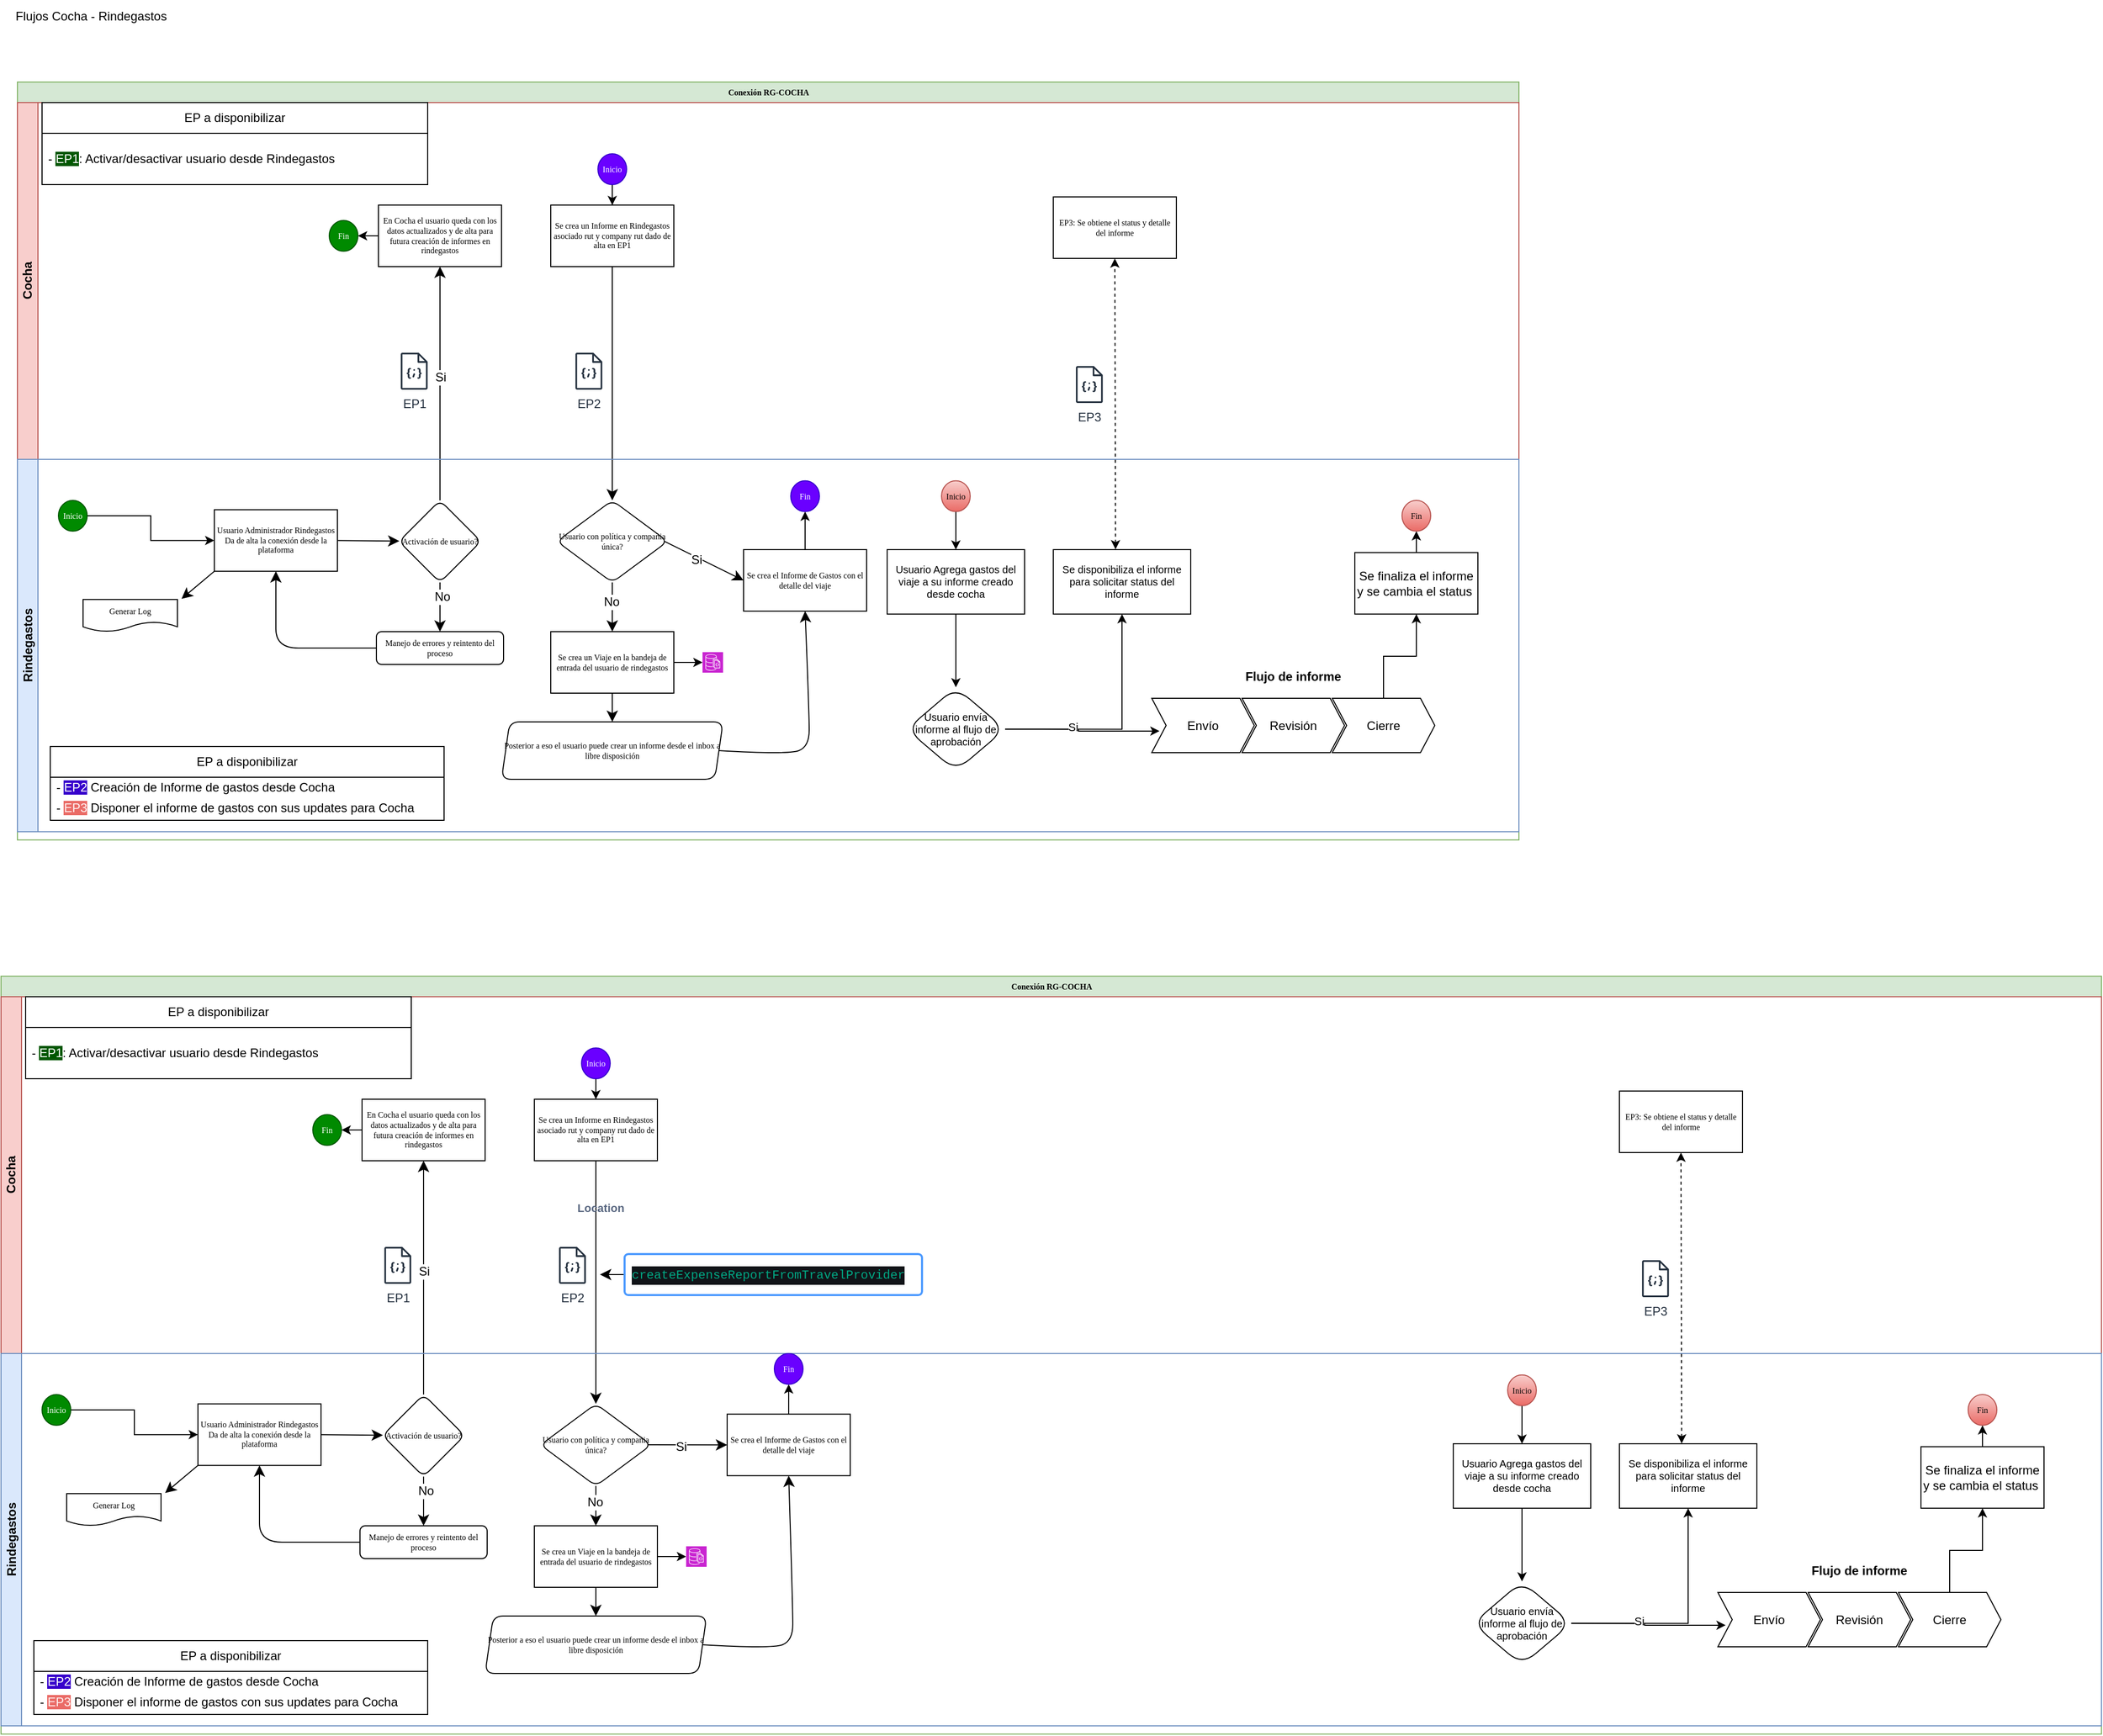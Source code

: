 <mxfile version="24.4.9" type="github">
  <diagram name="Page-1" id="c7488fd3-1785-93aa-aadb-54a6760d102a">
    <mxGraphModel dx="746" dy="462" grid="1" gridSize="8" guides="1" tooltips="1" connect="1" arrows="1" fold="1" page="1" pageScale="1" pageWidth="1100" pageHeight="850" background="none" math="0" shadow="0">
      <root>
        <mxCell id="0" />
        <mxCell id="1" parent="0" />
        <mxCell id="2b4e8129b02d487f-1" value="Conexión RG-COCHA" style="swimlane;html=1;childLayout=stackLayout;horizontal=1;startSize=20;horizontalStack=0;rounded=0;shadow=0;labelBackgroundColor=none;strokeWidth=1;fontFamily=Verdana;fontSize=8;align=center;fillColor=#d5e8d4;strokeColor=#82b366;" parent="1" vertex="1">
          <mxGeometry x="80" y="112" width="1464" height="739.15" as="geometry">
            <mxRectangle x="80" y="112" width="100" height="20" as="alternateBounds" />
          </mxGeometry>
        </mxCell>
        <mxCell id="0bKL7lzvlcCsgMvsiAlR-57" value="" style="edgeStyle=none;curved=1;rounded=0;orthogonalLoop=1;jettySize=auto;html=1;fontSize=12;startSize=8;endSize=8;" parent="2b4e8129b02d487f-1" source="0bKL7lzvlcCsgMvsiAlR-47" target="0bKL7lzvlcCsgMvsiAlR-56" edge="1">
          <mxGeometry relative="1" as="geometry" />
        </mxCell>
        <mxCell id="0bKL7lzvlcCsgMvsiAlR-58" value="Si&amp;nbsp;" style="edgeLabel;html=1;align=center;verticalAlign=middle;resizable=0;points=[];fontSize=12;" parent="0bKL7lzvlcCsgMvsiAlR-57" vertex="1" connectable="0">
          <mxGeometry x="0.052" y="-2" relative="1" as="geometry">
            <mxPoint as="offset" />
          </mxGeometry>
        </mxCell>
        <mxCell id="0bKL7lzvlcCsgMvsiAlR-82" value="" style="edgeStyle=none;curved=1;rounded=0;orthogonalLoop=1;jettySize=auto;html=1;fontSize=12;startSize=8;endSize=8;entryX=0.5;entryY=0;entryDx=0;entryDy=0;" parent="2b4e8129b02d487f-1" source="0bKL7lzvlcCsgMvsiAlR-78" target="0bKL7lzvlcCsgMvsiAlR-83" edge="1">
          <mxGeometry relative="1" as="geometry">
            <mxPoint x="580" y="409.135" as="targetPoint" />
          </mxGeometry>
        </mxCell>
        <mxCell id="2b4e8129b02d487f-3" value="Cocha" style="swimlane;html=1;startSize=20;horizontal=0;fillColor=#f8cecc;strokeColor=#b85450;" parent="2b4e8129b02d487f-1" vertex="1">
          <mxGeometry y="20" width="1464" height="348" as="geometry">
            <mxRectangle y="20" width="1952" height="30" as="alternateBounds" />
          </mxGeometry>
        </mxCell>
        <mxCell id="IoKBdog-YVQ9_CF8IZFE-133" style="edgeStyle=orthogonalEdgeStyle;rounded=0;orthogonalLoop=1;jettySize=auto;html=1;exitX=0;exitY=0.5;exitDx=0;exitDy=0;entryX=1;entryY=0.5;entryDx=0;entryDy=0;" parent="2b4e8129b02d487f-3" source="0bKL7lzvlcCsgMvsiAlR-56" target="IoKBdog-YVQ9_CF8IZFE-132" edge="1">
          <mxGeometry relative="1" as="geometry" />
        </mxCell>
        <mxCell id="0bKL7lzvlcCsgMvsiAlR-56" value="En Cocha el usuario queda con los datos actualizados y de alta para futura creación de informes en rindegastos" style="whiteSpace=wrap;html=1;fontSize=8;fontFamily=Verdana;rounded=1;shadow=0;labelBackgroundColor=none;strokeWidth=1;arcSize=0;" parent="2b4e8129b02d487f-3" vertex="1">
          <mxGeometry x="352" y="100.005" width="120" height="60" as="geometry" />
        </mxCell>
        <mxCell id="0bKL7lzvlcCsgMvsiAlR-66" value="EP a disponibilizar" style="swimlane;fontStyle=0;childLayout=stackLayout;horizontal=1;startSize=30;horizontalStack=0;resizeParent=1;resizeParentMax=0;resizeLast=0;collapsible=1;marginBottom=0;whiteSpace=wrap;html=1;" parent="2b4e8129b02d487f-3" vertex="1">
          <mxGeometry x="24" width="376" height="80" as="geometry">
            <mxRectangle x="24" width="136" height="32" as="alternateBounds" />
          </mxGeometry>
        </mxCell>
        <mxCell id="0bKL7lzvlcCsgMvsiAlR-67" value="- &lt;span style=&quot;background-color: rgb(0, 87, 0);&quot;&gt;&lt;font color=&quot;#ffffff&quot;&gt;EP1&lt;/font&gt;&lt;/span&gt;: Activar/desactivar usuario desde Rindegastos" style="text;strokeColor=none;fillColor=none;align=left;verticalAlign=middle;spacingLeft=4;spacingRight=4;overflow=hidden;points=[[0,0.5],[1,0.5]];portConstraint=eastwest;rotatable=0;whiteSpace=wrap;html=1;" parent="0bKL7lzvlcCsgMvsiAlR-66" vertex="1">
          <mxGeometry y="30" width="376" height="50" as="geometry" />
        </mxCell>
        <mxCell id="0bKL7lzvlcCsgMvsiAlR-78" value="Se crea un Informe en Rindegastos asociado rut y company rut dado de alta en EP1" style="whiteSpace=wrap;html=1;fontSize=8;fontFamily=Verdana;rounded=1;shadow=0;labelBackgroundColor=none;strokeWidth=1;arcSize=0;" parent="2b4e8129b02d487f-3" vertex="1">
          <mxGeometry x="520" y="100.005" width="120" height="60" as="geometry" />
        </mxCell>
        <mxCell id="0bKL7lzvlcCsgMvsiAlR-151" value="EP3: Se obtiene el status y detalle del informe" style="whiteSpace=wrap;html=1;fontSize=8;fontFamily=Verdana;rounded=1;shadow=0;labelBackgroundColor=none;strokeWidth=1;arcSize=0;" parent="2b4e8129b02d487f-3" vertex="1">
          <mxGeometry x="1010" y="92.0" width="120" height="60" as="geometry" />
        </mxCell>
        <mxCell id="IoKBdog-YVQ9_CF8IZFE-110" style="edgeStyle=orthogonalEdgeStyle;rounded=0;orthogonalLoop=1;jettySize=auto;html=1;entryX=0.5;entryY=0;entryDx=0;entryDy=0;" parent="2b4e8129b02d487f-3" source="IoKBdog-YVQ9_CF8IZFE-109" target="0bKL7lzvlcCsgMvsiAlR-78" edge="1">
          <mxGeometry relative="1" as="geometry" />
        </mxCell>
        <mxCell id="IoKBdog-YVQ9_CF8IZFE-109" value="Inicio" style="ellipse;whiteSpace=wrap;html=1;rounded=0;shadow=0;labelBackgroundColor=none;strokeWidth=1;fontFamily=Verdana;fontSize=8;align=center;fillColor=#6a00ff;fontColor=#ffffff;strokeColor=#3700CC;" parent="2b4e8129b02d487f-3" vertex="1">
          <mxGeometry x="566" y="50" width="28" height="30" as="geometry" />
        </mxCell>
        <mxCell id="IoKBdog-YVQ9_CF8IZFE-114" value="EP1" style="sketch=0;outlineConnect=0;fontColor=#232F3E;gradientColor=none;fillColor=#232F3D;strokeColor=none;dashed=0;verticalLabelPosition=bottom;verticalAlign=top;align=center;html=1;fontSize=12;fontStyle=0;aspect=fixed;pointerEvents=1;shape=mxgraph.aws4.json_script;" parent="2b4e8129b02d487f-3" vertex="1">
          <mxGeometry x="373.69" y="244" width="26.31" height="36" as="geometry" />
        </mxCell>
        <mxCell id="IoKBdog-YVQ9_CF8IZFE-129" value="EP2" style="sketch=0;outlineConnect=0;fontColor=#232F3E;gradientColor=none;fillColor=#232F3D;strokeColor=none;dashed=0;verticalLabelPosition=bottom;verticalAlign=top;align=center;html=1;fontSize=12;fontStyle=0;aspect=fixed;pointerEvents=1;shape=mxgraph.aws4.json_script;" parent="2b4e8129b02d487f-3" vertex="1">
          <mxGeometry x="544" y="244" width="26.31" height="36" as="geometry" />
        </mxCell>
        <mxCell id="IoKBdog-YVQ9_CF8IZFE-132" value="Fin" style="ellipse;whiteSpace=wrap;html=1;rounded=0;shadow=0;labelBackgroundColor=none;strokeWidth=1;fontFamily=Verdana;fontSize=8;align=center;fillColor=#008a00;fontColor=#ffffff;strokeColor=#005700;" parent="2b4e8129b02d487f-3" vertex="1">
          <mxGeometry x="304" y="115" width="28" height="30" as="geometry" />
        </mxCell>
        <mxCell id="IoKBdog-YVQ9_CF8IZFE-150" value="EP3" style="sketch=0;outlineConnect=0;fontColor=#232F3E;gradientColor=none;fillColor=#232F3D;strokeColor=none;dashed=0;verticalLabelPosition=bottom;verticalAlign=top;align=center;html=1;fontSize=12;fontStyle=0;aspect=fixed;pointerEvents=1;shape=mxgraph.aws4.json_script;" parent="2b4e8129b02d487f-3" vertex="1">
          <mxGeometry x="1032" y="257" width="26.31" height="36" as="geometry" />
        </mxCell>
        <mxCell id="IoKBdog-YVQ9_CF8IZFE-154" value="" style="html=1;labelBackgroundColor=#ffffff;startArrow=classic;startFill=1;startSize=6;endArrow=classic;endFill=1;endSize=6;jettySize=auto;orthogonalLoop=1;strokeWidth=1;dashed=1;fontSize=14;rounded=0;entryX=0.5;entryY=1;entryDx=0;entryDy=0;exitX=0.453;exitY=-0.004;exitDx=0;exitDy=0;exitPerimeter=0;" parent="2b4e8129b02d487f-1" source="IoKBdog-YVQ9_CF8IZFE-147" target="0bKL7lzvlcCsgMvsiAlR-151" edge="1">
          <mxGeometry width="60" height="60" relative="1" as="geometry">
            <mxPoint x="928" y="276" as="sourcePoint" />
            <mxPoint x="988" y="216" as="targetPoint" />
          </mxGeometry>
        </mxCell>
        <mxCell id="2b4e8129b02d487f-2" value="Rindegastos" style="swimlane;html=1;startSize=20;horizontal=0;fillColor=#dae8fc;strokeColor=#6c8ebf;" parent="2b4e8129b02d487f-1" vertex="1">
          <mxGeometry y="368" width="1464" height="363.16" as="geometry">
            <mxRectangle y="288" width="816" height="30" as="alternateBounds" />
          </mxGeometry>
        </mxCell>
        <mxCell id="0bKL7lzvlcCsgMvsiAlR-36" value="" style="edgeStyle=none;curved=1;rounded=0;orthogonalLoop=1;jettySize=auto;html=1;fontSize=12;startSize=8;endSize=8;exitX=0;exitY=1;exitDx=0;exitDy=0;" parent="2b4e8129b02d487f-2" source="IoKBdog-YVQ9_CF8IZFE-99" edge="1">
          <mxGeometry relative="1" as="geometry">
            <mxPoint x="160" y="135.99" as="targetPoint" />
          </mxGeometry>
        </mxCell>
        <mxCell id="0bKL7lzvlcCsgMvsiAlR-48" value="" style="edgeStyle=none;curved=1;rounded=0;orthogonalLoop=1;jettySize=auto;html=1;fontSize=12;startSize=8;endSize=8;exitX=1;exitY=0.5;exitDx=0;exitDy=0;" parent="2b4e8129b02d487f-2" source="IoKBdog-YVQ9_CF8IZFE-99" target="0bKL7lzvlcCsgMvsiAlR-47" edge="1">
          <mxGeometry relative="1" as="geometry">
            <mxPoint x="320" y="78.785" as="sourcePoint" />
          </mxGeometry>
        </mxCell>
        <mxCell id="0bKL7lzvlcCsgMvsiAlR-35" value="Generar Log" style="shape=document;whiteSpace=wrap;html=1;boundedLbl=1;fontSize=8;fontFamily=Verdana;rounded=1;shadow=0;labelBackgroundColor=none;strokeWidth=1;" parent="2b4e8129b02d487f-2" vertex="1">
          <mxGeometry x="64" y="136.62" width="92" height="31.38" as="geometry" />
        </mxCell>
        <mxCell id="0bKL7lzvlcCsgMvsiAlR-50" value="" style="edgeStyle=none;curved=1;rounded=0;orthogonalLoop=1;jettySize=auto;html=1;fontSize=12;startSize=8;endSize=8;entryX=0.5;entryY=0;entryDx=0;entryDy=0;" parent="2b4e8129b02d487f-2" source="0bKL7lzvlcCsgMvsiAlR-47" target="0bKL7lzvlcCsgMvsiAlR-49" edge="1">
          <mxGeometry relative="1" as="geometry">
            <mxPoint x="412" y="162.88" as="targetPoint" />
          </mxGeometry>
        </mxCell>
        <mxCell id="0bKL7lzvlcCsgMvsiAlR-55" value="No" style="edgeLabel;html=1;align=center;verticalAlign=middle;resizable=0;points=[];fontSize=12;" parent="0bKL7lzvlcCsgMvsiAlR-50" vertex="1" connectable="0">
          <mxGeometry x="-0.444" y="2" relative="1" as="geometry">
            <mxPoint as="offset" />
          </mxGeometry>
        </mxCell>
        <mxCell id="0bKL7lzvlcCsgMvsiAlR-47" value="Activación de usuario?" style="rhombus;whiteSpace=wrap;html=1;fontSize=8;fontFamily=Verdana;rounded=1;shadow=0;labelBackgroundColor=none;strokeWidth=1;arcSize=16;" parent="2b4e8129b02d487f-2" vertex="1">
          <mxGeometry x="372" y="40.005" width="80" height="80" as="geometry" />
        </mxCell>
        <mxCell id="0bKL7lzvlcCsgMvsiAlR-53" style="edgeStyle=none;curved=1;rounded=0;orthogonalLoop=1;jettySize=auto;html=1;exitX=0;exitY=0.5;exitDx=0;exitDy=0;entryX=0.5;entryY=1;entryDx=0;entryDy=0;fontSize=12;startSize=8;endSize=8;" parent="2b4e8129b02d487f-2" source="0bKL7lzvlcCsgMvsiAlR-49" target="IoKBdog-YVQ9_CF8IZFE-99" edge="1">
          <mxGeometry relative="1" as="geometry">
            <mxPoint x="350" y="178.88" as="sourcePoint" />
            <Array as="points">
              <mxPoint x="296" y="184" />
              <mxPoint x="252" y="184" />
              <mxPoint x="252" y="146.88" />
              <mxPoint x="252" y="114.88" />
            </Array>
            <mxPoint x="320" y="107.38" as="targetPoint" />
          </mxGeometry>
        </mxCell>
        <mxCell id="0bKL7lzvlcCsgMvsiAlR-49" value="Manejo de errores y reintento del proceso" style="whiteSpace=wrap;html=1;fontSize=8;fontFamily=Verdana;rounded=1;shadow=0;labelBackgroundColor=none;strokeWidth=1;arcSize=16;" parent="2b4e8129b02d487f-2" vertex="1">
          <mxGeometry x="350" y="168" width="124" height="32" as="geometry" />
        </mxCell>
        <mxCell id="0bKL7lzvlcCsgMvsiAlR-52" style="edgeStyle=none;curved=1;rounded=0;orthogonalLoop=1;jettySize=auto;html=1;exitX=0;exitY=1;exitDx=0;exitDy=0;fontSize=12;startSize=8;endSize=8;" parent="2b4e8129b02d487f-2" source="0bKL7lzvlcCsgMvsiAlR-49" target="0bKL7lzvlcCsgMvsiAlR-49" edge="1">
          <mxGeometry relative="1" as="geometry" />
        </mxCell>
        <mxCell id="0bKL7lzvlcCsgMvsiAlR-70" value="EP a disponibilizar" style="swimlane;fontStyle=0;childLayout=stackLayout;horizontal=1;startSize=30;horizontalStack=0;resizeParent=1;resizeParentMax=0;resizeLast=0;collapsible=1;marginBottom=0;whiteSpace=wrap;html=1;" parent="2b4e8129b02d487f-2" vertex="1">
          <mxGeometry x="32" y="280" width="384" height="72" as="geometry">
            <mxRectangle x="32" y="280" width="136" height="32" as="alternateBounds" />
          </mxGeometry>
        </mxCell>
        <mxCell id="0bKL7lzvlcCsgMvsiAlR-71" value="- &lt;span style=&quot;background-color: rgb(55, 0, 204);&quot;&gt;&lt;font color=&quot;#fcfffa&quot;&gt;EP2&lt;/font&gt;&lt;/span&gt; Creación de Informe de gastos desde Cocha" style="text;strokeColor=none;fillColor=none;align=left;verticalAlign=middle;spacingLeft=4;spacingRight=4;overflow=hidden;points=[[0,0.5],[1,0.5]];portConstraint=eastwest;rotatable=0;whiteSpace=wrap;html=1;" parent="0bKL7lzvlcCsgMvsiAlR-70" vertex="1">
          <mxGeometry y="30" width="384" height="18" as="geometry" />
        </mxCell>
        <mxCell id="0bKL7lzvlcCsgMvsiAlR-72" value="- &lt;span style=&quot;background-color: rgb(234, 107, 102);&quot;&gt;&lt;font color=&quot;#fff0f0&quot;&gt;EP3&lt;/font&gt;&lt;/span&gt; Disponer el informe de gastos con sus updates para Cocha" style="text;strokeColor=none;fillColor=none;align=left;verticalAlign=middle;spacingLeft=4;spacingRight=4;overflow=hidden;points=[[0,0.5],[1,0.5]];portConstraint=eastwest;rotatable=0;whiteSpace=wrap;html=1;" parent="0bKL7lzvlcCsgMvsiAlR-70" vertex="1">
          <mxGeometry y="48" width="384" height="24" as="geometry" />
        </mxCell>
        <mxCell id="IoKBdog-YVQ9_CF8IZFE-100" value="" style="edgeStyle=orthogonalEdgeStyle;rounded=0;orthogonalLoop=1;jettySize=auto;html=1;" parent="2b4e8129b02d487f-2" source="2b4e8129b02d487f-5" target="IoKBdog-YVQ9_CF8IZFE-99" edge="1">
          <mxGeometry relative="1" as="geometry" />
        </mxCell>
        <mxCell id="2b4e8129b02d487f-5" value="Inicio" style="ellipse;whiteSpace=wrap;html=1;rounded=0;shadow=0;labelBackgroundColor=none;strokeWidth=1;fontFamily=Verdana;fontSize=8;align=center;fillColor=#008a00;fontColor=#ffffff;strokeColor=#005700;" parent="2b4e8129b02d487f-2" vertex="1">
          <mxGeometry x="40" y="40.0" width="28" height="30" as="geometry" />
        </mxCell>
        <mxCell id="0bKL7lzvlcCsgMvsiAlR-85" value="" style="edgeStyle=none;curved=1;rounded=0;orthogonalLoop=1;jettySize=auto;html=1;fontSize=12;startSize=8;endSize=8;exitX=0.971;exitY=0.499;exitDx=0;exitDy=0;entryX=0;entryY=0.5;entryDx=0;entryDy=0;exitPerimeter=0;" parent="2b4e8129b02d487f-2" source="0bKL7lzvlcCsgMvsiAlR-83" target="0bKL7lzvlcCsgMvsiAlR-84" edge="1">
          <mxGeometry relative="1" as="geometry">
            <Array as="points" />
          </mxGeometry>
        </mxCell>
        <mxCell id="0bKL7lzvlcCsgMvsiAlR-153" value="Si" style="edgeLabel;html=1;align=center;verticalAlign=middle;resizable=0;points=[];fontSize=12;" parent="0bKL7lzvlcCsgMvsiAlR-85" vertex="1" connectable="0">
          <mxGeometry x="-0.177" y="-2" relative="1" as="geometry">
            <mxPoint as="offset" />
          </mxGeometry>
        </mxCell>
        <mxCell id="0bKL7lzvlcCsgMvsiAlR-87" value="" style="edgeStyle=none;curved=1;rounded=0;orthogonalLoop=1;jettySize=auto;html=1;fontSize=12;startSize=8;endSize=8;" parent="2b4e8129b02d487f-2" source="0bKL7lzvlcCsgMvsiAlR-83" target="0bKL7lzvlcCsgMvsiAlR-86" edge="1">
          <mxGeometry relative="1" as="geometry" />
        </mxCell>
        <mxCell id="0bKL7lzvlcCsgMvsiAlR-88" value="No" style="edgeLabel;html=1;align=center;verticalAlign=middle;resizable=0;points=[];fontSize=12;" parent="0bKL7lzvlcCsgMvsiAlR-87" vertex="1" connectable="0">
          <mxGeometry x="-0.202" y="-1" relative="1" as="geometry">
            <mxPoint as="offset" />
          </mxGeometry>
        </mxCell>
        <mxCell id="0bKL7lzvlcCsgMvsiAlR-83" value="Usuario con política y compañia única?" style="rhombus;whiteSpace=wrap;html=1;fontSize=8;fontFamily=Verdana;rounded=1;shadow=0;labelBackgroundColor=none;strokeWidth=1;arcSize=16;" parent="2b4e8129b02d487f-2" vertex="1">
          <mxGeometry x="526" y="40" width="108" height="80" as="geometry" />
        </mxCell>
        <mxCell id="IoKBdog-YVQ9_CF8IZFE-139" style="edgeStyle=orthogonalEdgeStyle;rounded=0;orthogonalLoop=1;jettySize=auto;html=1;entryX=0.5;entryY=1;entryDx=0;entryDy=0;" parent="2b4e8129b02d487f-2" source="0bKL7lzvlcCsgMvsiAlR-84" target="IoKBdog-YVQ9_CF8IZFE-138" edge="1">
          <mxGeometry relative="1" as="geometry" />
        </mxCell>
        <mxCell id="0bKL7lzvlcCsgMvsiAlR-84" value="Se crea el Informe de Gastos con el detalle del viaje" style="whiteSpace=wrap;html=1;fontSize=8;fontFamily=Verdana;rounded=1;shadow=0;labelBackgroundColor=none;strokeWidth=1;arcSize=0;" parent="2b4e8129b02d487f-2" vertex="1">
          <mxGeometry x="708" y="88" width="120" height="60" as="geometry" />
        </mxCell>
        <mxCell id="0bKL7lzvlcCsgMvsiAlR-92" value="" style="edgeStyle=none;curved=1;rounded=0;orthogonalLoop=1;jettySize=auto;html=1;fontSize=12;startSize=8;endSize=8;" parent="2b4e8129b02d487f-2" source="0bKL7lzvlcCsgMvsiAlR-86" target="0bKL7lzvlcCsgMvsiAlR-91" edge="1">
          <mxGeometry relative="1" as="geometry" />
        </mxCell>
        <mxCell id="0bKL7lzvlcCsgMvsiAlR-86" value="Se crea un Viaje en la bandeja de entrada del usuario de rindegastos" style="whiteSpace=wrap;html=1;fontSize=8;fontFamily=Verdana;rounded=1;shadow=0;labelBackgroundColor=none;strokeWidth=1;arcSize=0;" parent="2b4e8129b02d487f-2" vertex="1">
          <mxGeometry x="520" y="168" width="120" height="60" as="geometry" />
        </mxCell>
        <mxCell id="0bKL7lzvlcCsgMvsiAlR-93" style="edgeStyle=none;curved=1;rounded=0;orthogonalLoop=1;jettySize=auto;html=1;exitX=1;exitY=0.5;exitDx=0;exitDy=0;entryX=0.5;entryY=1;entryDx=0;entryDy=0;fontSize=12;startSize=8;endSize=8;" parent="2b4e8129b02d487f-2" source="0bKL7lzvlcCsgMvsiAlR-91" target="0bKL7lzvlcCsgMvsiAlR-84" edge="1">
          <mxGeometry relative="1" as="geometry">
            <Array as="points">
              <mxPoint x="752" y="288" />
              <mxPoint x="772" y="279.99" />
              <mxPoint x="772" y="247.99" />
            </Array>
          </mxGeometry>
        </mxCell>
        <mxCell id="0bKL7lzvlcCsgMvsiAlR-91" value="&lt;div&gt;Posterior a eso el usuario puede crear un informe desde el inbox a libre disposición&lt;/div&gt;" style="shape=parallelogram;perimeter=parallelogramPerimeter;whiteSpace=wrap;html=1;fixedSize=1;fontSize=8;fontFamily=Verdana;rounded=1;shadow=0;labelBackgroundColor=none;strokeWidth=1;arcSize=19;size=8;" parent="2b4e8129b02d487f-2" vertex="1">
          <mxGeometry x="472" y="255.99" width="216" height="56.01" as="geometry" />
        </mxCell>
        <mxCell id="IoKBdog-YVQ9_CF8IZFE-166" value="" style="edgeStyle=orthogonalEdgeStyle;rounded=0;orthogonalLoop=1;jettySize=auto;html=1;" parent="2b4e8129b02d487f-2" source="0bKL7lzvlcCsgMvsiAlR-108" target="IoKBdog-YVQ9_CF8IZFE-165" edge="1">
          <mxGeometry relative="1" as="geometry">
            <mxPoint x="1384" y="256" as="sourcePoint" />
          </mxGeometry>
        </mxCell>
        <mxCell id="0bKL7lzvlcCsgMvsiAlR-105" value="Flujo de informe" style="swimlane;childLayout=stackLayout;horizontal=1;fillColor=none;horizontalStack=1;resizeParent=1;resizeParentMax=0;resizeLast=0;collapsible=0;strokeColor=none;stackBorder=10;stackSpacing=-12;resizable=1;align=center;points=[];whiteSpace=wrap;html=1;" parent="2b4e8129b02d487f-2" vertex="1">
          <mxGeometry x="1096" y="200" width="296" height="96.01" as="geometry" />
        </mxCell>
        <mxCell id="0bKL7lzvlcCsgMvsiAlR-106" value="Envío" style="shape=step;perimeter=stepPerimeter;fixedSize=1;points=[];whiteSpace=wrap;html=1;size=14;" parent="0bKL7lzvlcCsgMvsiAlR-105" vertex="1">
          <mxGeometry x="10" y="33" width="100" height="53.01" as="geometry" />
        </mxCell>
        <mxCell id="0bKL7lzvlcCsgMvsiAlR-107" value="Revisión" style="shape=step;perimeter=stepPerimeter;fixedSize=1;points=[];whiteSpace=wrap;html=1;size=14;" parent="0bKL7lzvlcCsgMvsiAlR-105" vertex="1">
          <mxGeometry x="98" y="33" width="100" height="53.01" as="geometry" />
        </mxCell>
        <mxCell id="0bKL7lzvlcCsgMvsiAlR-108" value="Cierre" style="shape=step;perimeter=stepPerimeter;fixedSize=1;points=[];whiteSpace=wrap;html=1;size=14;" parent="0bKL7lzvlcCsgMvsiAlR-105" vertex="1">
          <mxGeometry x="186" y="33" width="100" height="53.01" as="geometry" />
        </mxCell>
        <mxCell id="0bKL7lzvlcCsgMvsiAlR-115" value="Usuario Agrega gastos del viaje a su informe creado desde cocha" style="whiteSpace=wrap;html=1;rounded=1;arcSize=0;fontSize=10;" parent="2b4e8129b02d487f-2" vertex="1">
          <mxGeometry x="848" y="88" width="134" height="62.87" as="geometry" />
        </mxCell>
        <mxCell id="IoKBdog-YVQ9_CF8IZFE-99" value="Usuario Administrador Rindegastos Da de alta la conexión desde la plataforma" style="whiteSpace=wrap;html=1;fontSize=8;fontFamily=Verdana;rounded=0;shadow=0;labelBackgroundColor=none;strokeWidth=1;" parent="2b4e8129b02d487f-2" vertex="1">
          <mxGeometry x="192" y="49.13" width="120" height="60" as="geometry" />
        </mxCell>
        <mxCell id="IoKBdog-YVQ9_CF8IZFE-134" value="" style="sketch=0;points=[[0,0,0],[0.25,0,0],[0.5,0,0],[0.75,0,0],[1,0,0],[0,1,0],[0.25,1,0],[0.5,1,0],[0.75,1,0],[1,1,0],[0,0.25,0],[0,0.5,0],[0,0.75,0],[1,0.25,0],[1,0.5,0],[1,0.75,0]];outlineConnect=0;fontColor=#232F3E;fillColor=#C925D1;strokeColor=#ffffff;dashed=0;verticalLabelPosition=bottom;verticalAlign=top;align=center;html=1;fontSize=12;fontStyle=0;aspect=fixed;shape=mxgraph.aws4.resourceIcon;resIcon=mxgraph.aws4.documentdb_with_mongodb_compatibility;" parent="2b4e8129b02d487f-2" vertex="1">
          <mxGeometry x="668" y="188" width="20" height="20" as="geometry" />
        </mxCell>
        <mxCell id="IoKBdog-YVQ9_CF8IZFE-135" style="edgeStyle=orthogonalEdgeStyle;rounded=0;orthogonalLoop=1;jettySize=auto;html=1;exitX=1;exitY=0.5;exitDx=0;exitDy=0;entryX=0;entryY=0.5;entryDx=0;entryDy=0;entryPerimeter=0;" parent="2b4e8129b02d487f-2" source="0bKL7lzvlcCsgMvsiAlR-86" target="IoKBdog-YVQ9_CF8IZFE-134" edge="1">
          <mxGeometry relative="1" as="geometry" />
        </mxCell>
        <mxCell id="IoKBdog-YVQ9_CF8IZFE-138" value="Fin" style="ellipse;whiteSpace=wrap;html=1;rounded=0;shadow=0;labelBackgroundColor=none;strokeWidth=1;fontFamily=Verdana;fontSize=8;align=center;fillColor=#6a00ff;fontColor=#ffffff;strokeColor=#3700CC;" parent="2b4e8129b02d487f-2" vertex="1">
          <mxGeometry x="754" y="20.88" width="28" height="30" as="geometry" />
        </mxCell>
        <mxCell id="IoKBdog-YVQ9_CF8IZFE-141" style="edgeStyle=orthogonalEdgeStyle;rounded=0;orthogonalLoop=1;jettySize=auto;html=1;exitX=0.5;exitY=1;exitDx=0;exitDy=0;entryX=0.5;entryY=0;entryDx=0;entryDy=0;" parent="2b4e8129b02d487f-2" source="IoKBdog-YVQ9_CF8IZFE-140" target="0bKL7lzvlcCsgMvsiAlR-115" edge="1">
          <mxGeometry relative="1" as="geometry" />
        </mxCell>
        <mxCell id="IoKBdog-YVQ9_CF8IZFE-140" value="Inicio" style="ellipse;whiteSpace=wrap;html=1;rounded=0;shadow=0;labelBackgroundColor=none;strokeWidth=1;fontFamily=Verdana;fontSize=8;align=center;fillColor=#f8cecc;strokeColor=#b85450;gradientColor=#ea6b66;" parent="2b4e8129b02d487f-2" vertex="1">
          <mxGeometry x="901" y="20.88" width="28" height="30" as="geometry" />
        </mxCell>
        <mxCell id="IoKBdog-YVQ9_CF8IZFE-159" value="" style="edgeStyle=orthogonalEdgeStyle;rounded=0;orthogonalLoop=1;jettySize=auto;html=1;exitX=0.5;exitY=1;exitDx=0;exitDy=0;" parent="2b4e8129b02d487f-2" source="0bKL7lzvlcCsgMvsiAlR-115" target="IoKBdog-YVQ9_CF8IZFE-158" edge="1">
          <mxGeometry relative="1" as="geometry" />
        </mxCell>
        <mxCell id="IoKBdog-YVQ9_CF8IZFE-147" value="Se disponibiliza el informe para solicitar status del informe" style="whiteSpace=wrap;html=1;rounded=1;arcSize=0;fontSize=10;" parent="2b4e8129b02d487f-2" vertex="1">
          <mxGeometry x="1010" y="88" width="134" height="62.87" as="geometry" />
        </mxCell>
        <mxCell id="IoKBdog-YVQ9_CF8IZFE-160" style="edgeStyle=orthogonalEdgeStyle;rounded=0;orthogonalLoop=1;jettySize=auto;html=1;exitX=1;exitY=0.5;exitDx=0;exitDy=0;entryX=0.076;entryY=0.603;entryDx=0;entryDy=0;entryPerimeter=0;" parent="2b4e8129b02d487f-2" source="IoKBdog-YVQ9_CF8IZFE-158" target="0bKL7lzvlcCsgMvsiAlR-106" edge="1">
          <mxGeometry relative="1" as="geometry">
            <mxPoint x="1144" y="263" as="targetPoint" />
          </mxGeometry>
        </mxCell>
        <mxCell id="IoKBdog-YVQ9_CF8IZFE-158" value="Usuario envía informe al flujo de aprobación" style="rhombus;whiteSpace=wrap;html=1;fontSize=10;rounded=1;arcSize=35;" parent="2b4e8129b02d487f-2" vertex="1">
          <mxGeometry x="867" y="222.31" width="96" height="81.69" as="geometry" />
        </mxCell>
        <mxCell id="IoKBdog-YVQ9_CF8IZFE-163" style="edgeStyle=orthogonalEdgeStyle;rounded=0;orthogonalLoop=1;jettySize=auto;html=1;entryX=0.5;entryY=1;entryDx=0;entryDy=0;exitX=1;exitY=0.5;exitDx=0;exitDy=0;" parent="2b4e8129b02d487f-2" source="IoKBdog-YVQ9_CF8IZFE-158" target="IoKBdog-YVQ9_CF8IZFE-147" edge="1">
          <mxGeometry relative="1" as="geometry">
            <mxPoint x="1344" y="271.31" as="targetPoint" />
            <mxPoint x="1096" y="200" as="sourcePoint" />
            <Array as="points">
              <mxPoint x="1077" y="263" />
            </Array>
          </mxGeometry>
        </mxCell>
        <mxCell id="IoKBdog-YVQ9_CF8IZFE-164" value="Si" style="edgeLabel;html=1;align=center;verticalAlign=middle;resizable=0;points=[];" parent="IoKBdog-YVQ9_CF8IZFE-163" vertex="1" connectable="0">
          <mxGeometry x="-0.42" y="2" relative="1" as="geometry">
            <mxPoint as="offset" />
          </mxGeometry>
        </mxCell>
        <mxCell id="IoKBdog-YVQ9_CF8IZFE-168" style="edgeStyle=orthogonalEdgeStyle;rounded=0;orthogonalLoop=1;jettySize=auto;html=1;exitX=0.5;exitY=0;exitDx=0;exitDy=0;entryX=0.5;entryY=1;entryDx=0;entryDy=0;" parent="2b4e8129b02d487f-2" source="IoKBdog-YVQ9_CF8IZFE-165" target="IoKBdog-YVQ9_CF8IZFE-167" edge="1">
          <mxGeometry relative="1" as="geometry" />
        </mxCell>
        <mxCell id="IoKBdog-YVQ9_CF8IZFE-165" value="Se finaliza el informe y se cambia el status&amp;nbsp;" style="rounded=1;whiteSpace=wrap;html=1;arcSize=0;" parent="2b4e8129b02d487f-2" vertex="1">
          <mxGeometry x="1304" y="90.865" width="120" height="60" as="geometry" />
        </mxCell>
        <mxCell id="IoKBdog-YVQ9_CF8IZFE-167" value="Fin" style="ellipse;whiteSpace=wrap;html=1;rounded=0;shadow=0;labelBackgroundColor=none;strokeWidth=1;fontFamily=Verdana;fontSize=8;align=center;fillColor=#f8cecc;strokeColor=#b85450;gradientColor=#ea6b66;" parent="2b4e8129b02d487f-2" vertex="1">
          <mxGeometry x="1350" y="40" width="28" height="30" as="geometry" />
        </mxCell>
        <mxCell id="IoKBdog-YVQ9_CF8IZFE-49" value="Flujos Cocha - Rindegastos" style="text;strokeColor=none;align=center;fillColor=none;html=1;verticalAlign=middle;whiteSpace=wrap;rounded=0;" parent="1" vertex="1">
          <mxGeometry x="64" y="32" width="176" height="32" as="geometry" />
        </mxCell>
        <mxCell id="ylDifeKD4ARhA6bZGBgu-66" value="Conexión RG-COCHA" style="swimlane;html=1;childLayout=stackLayout;horizontal=1;startSize=20;horizontalStack=0;rounded=0;shadow=0;labelBackgroundColor=none;strokeWidth=1;fontFamily=Verdana;fontSize=8;align=center;fillColor=#d5e8d4;strokeColor=#82b366;" vertex="1" parent="1">
          <mxGeometry x="64" y="984" width="2048" height="739.15" as="geometry">
            <mxRectangle x="80" y="112" width="100" height="20" as="alternateBounds" />
          </mxGeometry>
        </mxCell>
        <mxCell id="ylDifeKD4ARhA6bZGBgu-67" value="" style="edgeStyle=none;curved=1;rounded=0;orthogonalLoop=1;jettySize=auto;html=1;fontSize=12;startSize=8;endSize=8;" edge="1" parent="ylDifeKD4ARhA6bZGBgu-66" source="ylDifeKD4ARhA6bZGBgu-90" target="ylDifeKD4ARhA6bZGBgu-72">
          <mxGeometry relative="1" as="geometry" />
        </mxCell>
        <mxCell id="ylDifeKD4ARhA6bZGBgu-68" value="Si&amp;nbsp;" style="edgeLabel;html=1;align=center;verticalAlign=middle;resizable=0;points=[];fontSize=12;" vertex="1" connectable="0" parent="ylDifeKD4ARhA6bZGBgu-67">
          <mxGeometry x="0.052" y="-2" relative="1" as="geometry">
            <mxPoint as="offset" />
          </mxGeometry>
        </mxCell>
        <mxCell id="ylDifeKD4ARhA6bZGBgu-69" value="" style="edgeStyle=none;curved=1;rounded=0;orthogonalLoop=1;jettySize=auto;html=1;fontSize=12;startSize=8;endSize=8;entryX=0.5;entryY=0;entryDx=0;entryDy=0;" edge="1" parent="ylDifeKD4ARhA6bZGBgu-66" source="ylDifeKD4ARhA6bZGBgu-75" target="ylDifeKD4ARhA6bZGBgu-103">
          <mxGeometry relative="1" as="geometry">
            <mxPoint x="580" y="409.135" as="targetPoint" />
          </mxGeometry>
        </mxCell>
        <mxCell id="ylDifeKD4ARhA6bZGBgu-70" value="Cocha" style="swimlane;html=1;startSize=20;horizontal=0;fillColor=#f8cecc;strokeColor=#b85450;" vertex="1" parent="ylDifeKD4ARhA6bZGBgu-66">
          <mxGeometry y="20" width="2048" height="348" as="geometry">
            <mxRectangle y="20" width="1952" height="30" as="alternateBounds" />
          </mxGeometry>
        </mxCell>
        <mxCell id="ylDifeKD4ARhA6bZGBgu-71" style="edgeStyle=orthogonalEdgeStyle;rounded=0;orthogonalLoop=1;jettySize=auto;html=1;exitX=0;exitY=0.5;exitDx=0;exitDy=0;entryX=1;entryY=0.5;entryDx=0;entryDy=0;" edge="1" parent="ylDifeKD4ARhA6bZGBgu-70" source="ylDifeKD4ARhA6bZGBgu-72" target="ylDifeKD4ARhA6bZGBgu-81">
          <mxGeometry relative="1" as="geometry" />
        </mxCell>
        <mxCell id="ylDifeKD4ARhA6bZGBgu-72" value="En Cocha el usuario queda con los datos actualizados y de alta para futura creación de informes en rindegastos" style="whiteSpace=wrap;html=1;fontSize=8;fontFamily=Verdana;rounded=1;shadow=0;labelBackgroundColor=none;strokeWidth=1;arcSize=0;" vertex="1" parent="ylDifeKD4ARhA6bZGBgu-70">
          <mxGeometry x="352" y="100.005" width="120" height="60" as="geometry" />
        </mxCell>
        <mxCell id="ylDifeKD4ARhA6bZGBgu-73" value="EP a disponibilizar" style="swimlane;fontStyle=0;childLayout=stackLayout;horizontal=1;startSize=30;horizontalStack=0;resizeParent=1;resizeParentMax=0;resizeLast=0;collapsible=1;marginBottom=0;whiteSpace=wrap;html=1;" vertex="1" parent="ylDifeKD4ARhA6bZGBgu-70">
          <mxGeometry x="24" width="376" height="80" as="geometry">
            <mxRectangle x="24" width="136" height="32" as="alternateBounds" />
          </mxGeometry>
        </mxCell>
        <mxCell id="ylDifeKD4ARhA6bZGBgu-74" value="- &lt;span style=&quot;background-color: rgb(0, 87, 0);&quot;&gt;&lt;font color=&quot;#ffffff&quot;&gt;EP1&lt;/font&gt;&lt;/span&gt;: Activar/desactivar usuario desde Rindegastos" style="text;strokeColor=none;fillColor=none;align=left;verticalAlign=middle;spacingLeft=4;spacingRight=4;overflow=hidden;points=[[0,0.5],[1,0.5]];portConstraint=eastwest;rotatable=0;whiteSpace=wrap;html=1;" vertex="1" parent="ylDifeKD4ARhA6bZGBgu-73">
          <mxGeometry y="30" width="376" height="50" as="geometry" />
        </mxCell>
        <mxCell id="ylDifeKD4ARhA6bZGBgu-75" value="Se crea un Informe en Rindegastos asociado rut y company rut dado de alta en EP1" style="whiteSpace=wrap;html=1;fontSize=8;fontFamily=Verdana;rounded=1;shadow=0;labelBackgroundColor=none;strokeWidth=1;arcSize=0;" vertex="1" parent="ylDifeKD4ARhA6bZGBgu-70">
          <mxGeometry x="520" y="100.005" width="120" height="60" as="geometry" />
        </mxCell>
        <mxCell id="ylDifeKD4ARhA6bZGBgu-77" style="edgeStyle=orthogonalEdgeStyle;rounded=0;orthogonalLoop=1;jettySize=auto;html=1;entryX=0.5;entryY=0;entryDx=0;entryDy=0;" edge="1" parent="ylDifeKD4ARhA6bZGBgu-70" source="ylDifeKD4ARhA6bZGBgu-78" target="ylDifeKD4ARhA6bZGBgu-75">
          <mxGeometry relative="1" as="geometry" />
        </mxCell>
        <mxCell id="ylDifeKD4ARhA6bZGBgu-78" value="Inicio" style="ellipse;whiteSpace=wrap;html=1;rounded=0;shadow=0;labelBackgroundColor=none;strokeWidth=1;fontFamily=Verdana;fontSize=8;align=center;fillColor=#6a00ff;fontColor=#ffffff;strokeColor=#3700CC;" vertex="1" parent="ylDifeKD4ARhA6bZGBgu-70">
          <mxGeometry x="566" y="50" width="28" height="30" as="geometry" />
        </mxCell>
        <mxCell id="ylDifeKD4ARhA6bZGBgu-79" value="EP1" style="sketch=0;outlineConnect=0;fontColor=#232F3E;gradientColor=none;fillColor=#232F3D;strokeColor=none;dashed=0;verticalLabelPosition=bottom;verticalAlign=top;align=center;html=1;fontSize=12;fontStyle=0;aspect=fixed;pointerEvents=1;shape=mxgraph.aws4.json_script;" vertex="1" parent="ylDifeKD4ARhA6bZGBgu-70">
          <mxGeometry x="373.69" y="244" width="26.31" height="36" as="geometry" />
        </mxCell>
        <mxCell id="ylDifeKD4ARhA6bZGBgu-80" value="EP2" style="sketch=0;outlineConnect=0;fontColor=#232F3E;gradientColor=none;fillColor=#232F3D;strokeColor=none;dashed=0;verticalLabelPosition=bottom;verticalAlign=top;align=center;html=1;fontSize=12;fontStyle=0;aspect=fixed;pointerEvents=1;shape=mxgraph.aws4.json_script;" vertex="1" parent="ylDifeKD4ARhA6bZGBgu-70">
          <mxGeometry x="544" y="244" width="26.31" height="36" as="geometry" />
        </mxCell>
        <mxCell id="ylDifeKD4ARhA6bZGBgu-81" value="Fin" style="ellipse;whiteSpace=wrap;html=1;rounded=0;shadow=0;labelBackgroundColor=none;strokeWidth=1;fontFamily=Verdana;fontSize=8;align=center;fillColor=#008a00;fontColor=#ffffff;strokeColor=#005700;" vertex="1" parent="ylDifeKD4ARhA6bZGBgu-70">
          <mxGeometry x="304" y="115" width="28" height="30" as="geometry" />
        </mxCell>
        <mxCell id="ylDifeKD4ARhA6bZGBgu-134" style="edgeStyle=none;curved=1;rounded=0;orthogonalLoop=1;jettySize=auto;html=1;fontSize=12;startSize=8;endSize=8;" edge="1" parent="ylDifeKD4ARhA6bZGBgu-70" source="ylDifeKD4ARhA6bZGBgu-133">
          <mxGeometry relative="1" as="geometry">
            <mxPoint x="584" y="271" as="targetPoint" />
          </mxGeometry>
        </mxCell>
        <mxCell id="ylDifeKD4ARhA6bZGBgu-133" value="&lt;div style=&quot;color: rgb(190, 198, 208); background-color: rgb(17, 20, 24); font-family: &amp;quot;Cascadia Code PL&amp;quot;, &amp;quot;Fira Code&amp;quot;, Menlo, Monaco, &amp;quot;Courier New&amp;quot;, monospace; line-height: 18px; white-space-collapse: preserve;&quot;&gt;&lt;span style=&quot;color: #00a884;&quot;&gt;createExpenseReportFromTravelProvider&lt;/span&gt;&lt;/div&gt;" style="rounded=1;arcSize=9;align=left;spacingLeft=5;strokeColor=#4C9AFF;html=1;strokeWidth=2;fontSize=12" vertex="1" parent="ylDifeKD4ARhA6bZGBgu-70">
          <mxGeometry x="608" y="251" width="290" height="40" as="geometry" />
        </mxCell>
        <mxCell id="ylDifeKD4ARhA6bZGBgu-84" value="Rindegastos" style="swimlane;html=1;startSize=20;horizontal=0;fillColor=#dae8fc;strokeColor=#6c8ebf;" vertex="1" parent="ylDifeKD4ARhA6bZGBgu-66">
          <mxGeometry y="368" width="2048" height="363.16" as="geometry">
            <mxRectangle y="288" width="816" height="30" as="alternateBounds" />
          </mxGeometry>
        </mxCell>
        <mxCell id="ylDifeKD4ARhA6bZGBgu-85" value="" style="edgeStyle=none;curved=1;rounded=0;orthogonalLoop=1;jettySize=auto;html=1;fontSize=12;startSize=8;endSize=8;exitX=0;exitY=1;exitDx=0;exitDy=0;" edge="1" parent="ylDifeKD4ARhA6bZGBgu-84" source="ylDifeKD4ARhA6bZGBgu-116">
          <mxGeometry relative="1" as="geometry">
            <mxPoint x="160" y="135.99" as="targetPoint" />
          </mxGeometry>
        </mxCell>
        <mxCell id="ylDifeKD4ARhA6bZGBgu-86" value="" style="edgeStyle=none;curved=1;rounded=0;orthogonalLoop=1;jettySize=auto;html=1;fontSize=12;startSize=8;endSize=8;exitX=1;exitY=0.5;exitDx=0;exitDy=0;" edge="1" parent="ylDifeKD4ARhA6bZGBgu-84" source="ylDifeKD4ARhA6bZGBgu-116" target="ylDifeKD4ARhA6bZGBgu-90">
          <mxGeometry relative="1" as="geometry">
            <mxPoint x="320" y="78.785" as="sourcePoint" />
          </mxGeometry>
        </mxCell>
        <mxCell id="ylDifeKD4ARhA6bZGBgu-87" value="Generar Log" style="shape=document;whiteSpace=wrap;html=1;boundedLbl=1;fontSize=8;fontFamily=Verdana;rounded=1;shadow=0;labelBackgroundColor=none;strokeWidth=1;" vertex="1" parent="ylDifeKD4ARhA6bZGBgu-84">
          <mxGeometry x="64" y="136.62" width="92" height="31.38" as="geometry" />
        </mxCell>
        <mxCell id="ylDifeKD4ARhA6bZGBgu-88" value="" style="edgeStyle=none;curved=1;rounded=0;orthogonalLoop=1;jettySize=auto;html=1;fontSize=12;startSize=8;endSize=8;entryX=0.5;entryY=0;entryDx=0;entryDy=0;" edge="1" parent="ylDifeKD4ARhA6bZGBgu-84" source="ylDifeKD4ARhA6bZGBgu-90" target="ylDifeKD4ARhA6bZGBgu-92">
          <mxGeometry relative="1" as="geometry">
            <mxPoint x="412" y="162.88" as="targetPoint" />
          </mxGeometry>
        </mxCell>
        <mxCell id="ylDifeKD4ARhA6bZGBgu-89" value="No" style="edgeLabel;html=1;align=center;verticalAlign=middle;resizable=0;points=[];fontSize=12;" vertex="1" connectable="0" parent="ylDifeKD4ARhA6bZGBgu-88">
          <mxGeometry x="-0.444" y="2" relative="1" as="geometry">
            <mxPoint as="offset" />
          </mxGeometry>
        </mxCell>
        <mxCell id="ylDifeKD4ARhA6bZGBgu-90" value="Activación de usuario?" style="rhombus;whiteSpace=wrap;html=1;fontSize=8;fontFamily=Verdana;rounded=1;shadow=0;labelBackgroundColor=none;strokeWidth=1;arcSize=16;" vertex="1" parent="ylDifeKD4ARhA6bZGBgu-84">
          <mxGeometry x="372" y="40.005" width="80" height="80" as="geometry" />
        </mxCell>
        <mxCell id="ylDifeKD4ARhA6bZGBgu-91" style="edgeStyle=none;curved=1;rounded=0;orthogonalLoop=1;jettySize=auto;html=1;exitX=0;exitY=0.5;exitDx=0;exitDy=0;entryX=0.5;entryY=1;entryDx=0;entryDy=0;fontSize=12;startSize=8;endSize=8;" edge="1" parent="ylDifeKD4ARhA6bZGBgu-84" source="ylDifeKD4ARhA6bZGBgu-92" target="ylDifeKD4ARhA6bZGBgu-116">
          <mxGeometry relative="1" as="geometry">
            <mxPoint x="350" y="178.88" as="sourcePoint" />
            <Array as="points">
              <mxPoint x="296" y="184" />
              <mxPoint x="252" y="184" />
              <mxPoint x="252" y="146.88" />
              <mxPoint x="252" y="114.88" />
            </Array>
            <mxPoint x="320" y="107.38" as="targetPoint" />
          </mxGeometry>
        </mxCell>
        <mxCell id="ylDifeKD4ARhA6bZGBgu-92" value="Manejo de errores y reintento del proceso" style="whiteSpace=wrap;html=1;fontSize=8;fontFamily=Verdana;rounded=1;shadow=0;labelBackgroundColor=none;strokeWidth=1;arcSize=16;" vertex="1" parent="ylDifeKD4ARhA6bZGBgu-84">
          <mxGeometry x="350" y="168" width="124" height="32" as="geometry" />
        </mxCell>
        <mxCell id="ylDifeKD4ARhA6bZGBgu-93" style="edgeStyle=none;curved=1;rounded=0;orthogonalLoop=1;jettySize=auto;html=1;exitX=0;exitY=1;exitDx=0;exitDy=0;fontSize=12;startSize=8;endSize=8;" edge="1" parent="ylDifeKD4ARhA6bZGBgu-84" source="ylDifeKD4ARhA6bZGBgu-92" target="ylDifeKD4ARhA6bZGBgu-92">
          <mxGeometry relative="1" as="geometry" />
        </mxCell>
        <mxCell id="ylDifeKD4ARhA6bZGBgu-94" value="EP a disponibilizar" style="swimlane;fontStyle=0;childLayout=stackLayout;horizontal=1;startSize=30;horizontalStack=0;resizeParent=1;resizeParentMax=0;resizeLast=0;collapsible=1;marginBottom=0;whiteSpace=wrap;html=1;" vertex="1" parent="ylDifeKD4ARhA6bZGBgu-84">
          <mxGeometry x="32" y="280" width="384" height="72" as="geometry">
            <mxRectangle x="32" y="280" width="136" height="32" as="alternateBounds" />
          </mxGeometry>
        </mxCell>
        <mxCell id="ylDifeKD4ARhA6bZGBgu-95" value="- &lt;span style=&quot;background-color: rgb(55, 0, 204);&quot;&gt;&lt;font color=&quot;#fcfffa&quot;&gt;EP2&lt;/font&gt;&lt;/span&gt; Creación de Informe de gastos desde Cocha" style="text;strokeColor=none;fillColor=none;align=left;verticalAlign=middle;spacingLeft=4;spacingRight=4;overflow=hidden;points=[[0,0.5],[1,0.5]];portConstraint=eastwest;rotatable=0;whiteSpace=wrap;html=1;" vertex="1" parent="ylDifeKD4ARhA6bZGBgu-94">
          <mxGeometry y="30" width="384" height="18" as="geometry" />
        </mxCell>
        <mxCell id="ylDifeKD4ARhA6bZGBgu-96" value="- &lt;span style=&quot;background-color: rgb(234, 107, 102);&quot;&gt;&lt;font color=&quot;#fff0f0&quot;&gt;EP3&lt;/font&gt;&lt;/span&gt; Disponer el informe de gastos con sus updates para Cocha" style="text;strokeColor=none;fillColor=none;align=left;verticalAlign=middle;spacingLeft=4;spacingRight=4;overflow=hidden;points=[[0,0.5],[1,0.5]];portConstraint=eastwest;rotatable=0;whiteSpace=wrap;html=1;" vertex="1" parent="ylDifeKD4ARhA6bZGBgu-94">
          <mxGeometry y="48" width="384" height="24" as="geometry" />
        </mxCell>
        <mxCell id="ylDifeKD4ARhA6bZGBgu-97" value="" style="edgeStyle=orthogonalEdgeStyle;rounded=0;orthogonalLoop=1;jettySize=auto;html=1;" edge="1" parent="ylDifeKD4ARhA6bZGBgu-84" source="ylDifeKD4ARhA6bZGBgu-98" target="ylDifeKD4ARhA6bZGBgu-116">
          <mxGeometry relative="1" as="geometry" />
        </mxCell>
        <mxCell id="ylDifeKD4ARhA6bZGBgu-98" value="Inicio" style="ellipse;whiteSpace=wrap;html=1;rounded=0;shadow=0;labelBackgroundColor=none;strokeWidth=1;fontFamily=Verdana;fontSize=8;align=center;fillColor=#008a00;fontColor=#ffffff;strokeColor=#005700;" vertex="1" parent="ylDifeKD4ARhA6bZGBgu-84">
          <mxGeometry x="40" y="40.0" width="28" height="30" as="geometry" />
        </mxCell>
        <mxCell id="ylDifeKD4ARhA6bZGBgu-99" value="" style="edgeStyle=none;curved=1;rounded=0;orthogonalLoop=1;jettySize=auto;html=1;fontSize=12;startSize=8;endSize=8;exitX=0.971;exitY=0.499;exitDx=0;exitDy=0;entryX=0;entryY=0.5;entryDx=0;entryDy=0;exitPerimeter=0;" edge="1" parent="ylDifeKD4ARhA6bZGBgu-84" source="ylDifeKD4ARhA6bZGBgu-103" target="ylDifeKD4ARhA6bZGBgu-105">
          <mxGeometry relative="1" as="geometry">
            <Array as="points" />
          </mxGeometry>
        </mxCell>
        <mxCell id="ylDifeKD4ARhA6bZGBgu-100" value="Si" style="edgeLabel;html=1;align=center;verticalAlign=middle;resizable=0;points=[];fontSize=12;" vertex="1" connectable="0" parent="ylDifeKD4ARhA6bZGBgu-99">
          <mxGeometry x="-0.177" y="-2" relative="1" as="geometry">
            <mxPoint as="offset" />
          </mxGeometry>
        </mxCell>
        <mxCell id="ylDifeKD4ARhA6bZGBgu-101" value="" style="edgeStyle=none;curved=1;rounded=0;orthogonalLoop=1;jettySize=auto;html=1;fontSize=12;startSize=8;endSize=8;" edge="1" parent="ylDifeKD4ARhA6bZGBgu-84" source="ylDifeKD4ARhA6bZGBgu-103" target="ylDifeKD4ARhA6bZGBgu-107">
          <mxGeometry relative="1" as="geometry" />
        </mxCell>
        <mxCell id="ylDifeKD4ARhA6bZGBgu-102" value="No" style="edgeLabel;html=1;align=center;verticalAlign=middle;resizable=0;points=[];fontSize=12;" vertex="1" connectable="0" parent="ylDifeKD4ARhA6bZGBgu-101">
          <mxGeometry x="-0.202" y="-1" relative="1" as="geometry">
            <mxPoint as="offset" />
          </mxGeometry>
        </mxCell>
        <mxCell id="ylDifeKD4ARhA6bZGBgu-103" value="Usuario con política y compañia única?" style="rhombus;whiteSpace=wrap;html=1;fontSize=8;fontFamily=Verdana;rounded=1;shadow=0;labelBackgroundColor=none;strokeWidth=1;arcSize=16;" vertex="1" parent="ylDifeKD4ARhA6bZGBgu-84">
          <mxGeometry x="526" y="49.13" width="108" height="80" as="geometry" />
        </mxCell>
        <mxCell id="ylDifeKD4ARhA6bZGBgu-104" style="edgeStyle=orthogonalEdgeStyle;rounded=0;orthogonalLoop=1;jettySize=auto;html=1;entryX=0.5;entryY=1;entryDx=0;entryDy=0;" edge="1" parent="ylDifeKD4ARhA6bZGBgu-84" source="ylDifeKD4ARhA6bZGBgu-105" target="ylDifeKD4ARhA6bZGBgu-119">
          <mxGeometry relative="1" as="geometry" />
        </mxCell>
        <mxCell id="ylDifeKD4ARhA6bZGBgu-105" value="Se crea el Informe de Gastos con el detalle del viaje" style="whiteSpace=wrap;html=1;fontSize=8;fontFamily=Verdana;rounded=1;shadow=0;labelBackgroundColor=none;strokeWidth=1;arcSize=0;" vertex="1" parent="ylDifeKD4ARhA6bZGBgu-84">
          <mxGeometry x="708" y="59.13" width="120" height="60" as="geometry" />
        </mxCell>
        <mxCell id="ylDifeKD4ARhA6bZGBgu-106" value="" style="edgeStyle=none;curved=1;rounded=0;orthogonalLoop=1;jettySize=auto;html=1;fontSize=12;startSize=8;endSize=8;" edge="1" parent="ylDifeKD4ARhA6bZGBgu-84" source="ylDifeKD4ARhA6bZGBgu-107" target="ylDifeKD4ARhA6bZGBgu-109">
          <mxGeometry relative="1" as="geometry" />
        </mxCell>
        <mxCell id="ylDifeKD4ARhA6bZGBgu-107" value="Se crea un Viaje en la bandeja de entrada del usuario de rindegastos" style="whiteSpace=wrap;html=1;fontSize=8;fontFamily=Verdana;rounded=1;shadow=0;labelBackgroundColor=none;strokeWidth=1;arcSize=0;" vertex="1" parent="ylDifeKD4ARhA6bZGBgu-84">
          <mxGeometry x="520" y="168" width="120" height="60" as="geometry" />
        </mxCell>
        <mxCell id="ylDifeKD4ARhA6bZGBgu-108" style="edgeStyle=none;curved=1;rounded=0;orthogonalLoop=1;jettySize=auto;html=1;exitX=1;exitY=0.5;exitDx=0;exitDy=0;entryX=0.5;entryY=1;entryDx=0;entryDy=0;fontSize=12;startSize=8;endSize=8;" edge="1" parent="ylDifeKD4ARhA6bZGBgu-84" source="ylDifeKD4ARhA6bZGBgu-109" target="ylDifeKD4ARhA6bZGBgu-105">
          <mxGeometry relative="1" as="geometry">
            <Array as="points">
              <mxPoint x="752" y="288" />
              <mxPoint x="772" y="279.99" />
              <mxPoint x="772" y="247.99" />
            </Array>
          </mxGeometry>
        </mxCell>
        <mxCell id="ylDifeKD4ARhA6bZGBgu-109" value="&lt;div&gt;Posterior a eso el usuario puede crear un informe desde el inbox a libre disposición&lt;/div&gt;" style="shape=parallelogram;perimeter=parallelogramPerimeter;whiteSpace=wrap;html=1;fixedSize=1;fontSize=8;fontFamily=Verdana;rounded=1;shadow=0;labelBackgroundColor=none;strokeWidth=1;arcSize=19;size=8;" vertex="1" parent="ylDifeKD4ARhA6bZGBgu-84">
          <mxGeometry x="472" y="255.99" width="216" height="56.01" as="geometry" />
        </mxCell>
        <mxCell id="ylDifeKD4ARhA6bZGBgu-116" value="Usuario Administrador Rindegastos Da de alta la conexión desde la plataforma" style="whiteSpace=wrap;html=1;fontSize=8;fontFamily=Verdana;rounded=0;shadow=0;labelBackgroundColor=none;strokeWidth=1;" vertex="1" parent="ylDifeKD4ARhA6bZGBgu-84">
          <mxGeometry x="192" y="49.13" width="120" height="60" as="geometry" />
        </mxCell>
        <mxCell id="ylDifeKD4ARhA6bZGBgu-117" value="" style="sketch=0;points=[[0,0,0],[0.25,0,0],[0.5,0,0],[0.75,0,0],[1,0,0],[0,1,0],[0.25,1,0],[0.5,1,0],[0.75,1,0],[1,1,0],[0,0.25,0],[0,0.5,0],[0,0.75,0],[1,0.25,0],[1,0.5,0],[1,0.75,0]];outlineConnect=0;fontColor=#232F3E;fillColor=#C925D1;strokeColor=#ffffff;dashed=0;verticalLabelPosition=bottom;verticalAlign=top;align=center;html=1;fontSize=12;fontStyle=0;aspect=fixed;shape=mxgraph.aws4.resourceIcon;resIcon=mxgraph.aws4.documentdb_with_mongodb_compatibility;" vertex="1" parent="ylDifeKD4ARhA6bZGBgu-84">
          <mxGeometry x="668" y="188" width="20" height="20" as="geometry" />
        </mxCell>
        <mxCell id="ylDifeKD4ARhA6bZGBgu-118" style="edgeStyle=orthogonalEdgeStyle;rounded=0;orthogonalLoop=1;jettySize=auto;html=1;exitX=1;exitY=0.5;exitDx=0;exitDy=0;entryX=0;entryY=0.5;entryDx=0;entryDy=0;entryPerimeter=0;" edge="1" parent="ylDifeKD4ARhA6bZGBgu-84" source="ylDifeKD4ARhA6bZGBgu-107" target="ylDifeKD4ARhA6bZGBgu-117">
          <mxGeometry relative="1" as="geometry" />
        </mxCell>
        <mxCell id="ylDifeKD4ARhA6bZGBgu-119" value="Fin" style="ellipse;whiteSpace=wrap;html=1;rounded=0;shadow=0;labelBackgroundColor=none;strokeWidth=1;fontFamily=Verdana;fontSize=8;align=center;fillColor=#6a00ff;fontColor=#ffffff;strokeColor=#3700CC;" vertex="1" parent="ylDifeKD4ARhA6bZGBgu-84">
          <mxGeometry x="754" y="-5.329e-15" width="28" height="30" as="geometry" />
        </mxCell>
        <mxCell id="ylDifeKD4ARhA6bZGBgu-76" value="EP3: Se obtiene el status y detalle del informe" style="whiteSpace=wrap;html=1;fontSize=8;fontFamily=Verdana;rounded=1;shadow=0;labelBackgroundColor=none;strokeWidth=1;arcSize=0;" vertex="1" parent="ylDifeKD4ARhA6bZGBgu-84">
          <mxGeometry x="1578" y="-256" width="120" height="60" as="geometry" />
        </mxCell>
        <mxCell id="ylDifeKD4ARhA6bZGBgu-82" value="EP3" style="sketch=0;outlineConnect=0;fontColor=#232F3E;gradientColor=none;fillColor=#232F3D;strokeColor=none;dashed=0;verticalLabelPosition=bottom;verticalAlign=top;align=center;html=1;fontSize=12;fontStyle=0;aspect=fixed;pointerEvents=1;shape=mxgraph.aws4.json_script;" vertex="1" parent="ylDifeKD4ARhA6bZGBgu-84">
          <mxGeometry x="1600" y="-91" width="26.31" height="36" as="geometry" />
        </mxCell>
        <mxCell id="ylDifeKD4ARhA6bZGBgu-83" value="" style="html=1;labelBackgroundColor=#ffffff;startArrow=classic;startFill=1;startSize=6;endArrow=classic;endFill=1;endSize=6;jettySize=auto;orthogonalLoop=1;strokeWidth=1;dashed=1;fontSize=14;rounded=0;entryX=0.5;entryY=1;entryDx=0;entryDy=0;exitX=0.453;exitY=-0.004;exitDx=0;exitDy=0;exitPerimeter=0;" edge="1" parent="ylDifeKD4ARhA6bZGBgu-84" source="ylDifeKD4ARhA6bZGBgu-123" target="ylDifeKD4ARhA6bZGBgu-76">
          <mxGeometry width="60" height="60" relative="1" as="geometry">
            <mxPoint x="1496" y="-92" as="sourcePoint" />
            <mxPoint x="1556" y="-152" as="targetPoint" />
          </mxGeometry>
        </mxCell>
        <mxCell id="ylDifeKD4ARhA6bZGBgu-110" value="" style="edgeStyle=orthogonalEdgeStyle;rounded=0;orthogonalLoop=1;jettySize=auto;html=1;" edge="1" parent="ylDifeKD4ARhA6bZGBgu-84" source="ylDifeKD4ARhA6bZGBgu-114" target="ylDifeKD4ARhA6bZGBgu-129">
          <mxGeometry relative="1" as="geometry">
            <mxPoint x="1952" y="256" as="sourcePoint" />
          </mxGeometry>
        </mxCell>
        <mxCell id="ylDifeKD4ARhA6bZGBgu-111" value="Flujo de informe" style="swimlane;childLayout=stackLayout;horizontal=1;fillColor=none;horizontalStack=1;resizeParent=1;resizeParentMax=0;resizeLast=0;collapsible=0;strokeColor=none;stackBorder=10;stackSpacing=-12;resizable=1;align=center;points=[];whiteSpace=wrap;html=1;" vertex="1" parent="ylDifeKD4ARhA6bZGBgu-84">
          <mxGeometry x="1664" y="200" width="296" height="96.01" as="geometry" />
        </mxCell>
        <mxCell id="ylDifeKD4ARhA6bZGBgu-112" value="Envío" style="shape=step;perimeter=stepPerimeter;fixedSize=1;points=[];whiteSpace=wrap;html=1;size=14;" vertex="1" parent="ylDifeKD4ARhA6bZGBgu-111">
          <mxGeometry x="10" y="33" width="100" height="53.01" as="geometry" />
        </mxCell>
        <mxCell id="ylDifeKD4ARhA6bZGBgu-113" value="Revisión" style="shape=step;perimeter=stepPerimeter;fixedSize=1;points=[];whiteSpace=wrap;html=1;size=14;" vertex="1" parent="ylDifeKD4ARhA6bZGBgu-111">
          <mxGeometry x="98" y="33" width="100" height="53.01" as="geometry" />
        </mxCell>
        <mxCell id="ylDifeKD4ARhA6bZGBgu-114" value="Cierre" style="shape=step;perimeter=stepPerimeter;fixedSize=1;points=[];whiteSpace=wrap;html=1;size=14;" vertex="1" parent="ylDifeKD4ARhA6bZGBgu-111">
          <mxGeometry x="186" y="33" width="100" height="53.01" as="geometry" />
        </mxCell>
        <mxCell id="ylDifeKD4ARhA6bZGBgu-115" value="Usuario Agrega gastos del viaje a su informe creado desde cocha" style="whiteSpace=wrap;html=1;rounded=1;arcSize=0;fontSize=10;" vertex="1" parent="ylDifeKD4ARhA6bZGBgu-84">
          <mxGeometry x="1416" y="88" width="134" height="62.87" as="geometry" />
        </mxCell>
        <mxCell id="ylDifeKD4ARhA6bZGBgu-120" style="edgeStyle=orthogonalEdgeStyle;rounded=0;orthogonalLoop=1;jettySize=auto;html=1;exitX=0.5;exitY=1;exitDx=0;exitDy=0;entryX=0.5;entryY=0;entryDx=0;entryDy=0;" edge="1" parent="ylDifeKD4ARhA6bZGBgu-84" source="ylDifeKD4ARhA6bZGBgu-121" target="ylDifeKD4ARhA6bZGBgu-115">
          <mxGeometry relative="1" as="geometry" />
        </mxCell>
        <mxCell id="ylDifeKD4ARhA6bZGBgu-121" value="Inicio" style="ellipse;whiteSpace=wrap;html=1;rounded=0;shadow=0;labelBackgroundColor=none;strokeWidth=1;fontFamily=Verdana;fontSize=8;align=center;fillColor=#f8cecc;strokeColor=#b85450;gradientColor=#ea6b66;" vertex="1" parent="ylDifeKD4ARhA6bZGBgu-84">
          <mxGeometry x="1469" y="20.88" width="28" height="30" as="geometry" />
        </mxCell>
        <mxCell id="ylDifeKD4ARhA6bZGBgu-122" value="" style="edgeStyle=orthogonalEdgeStyle;rounded=0;orthogonalLoop=1;jettySize=auto;html=1;exitX=0.5;exitY=1;exitDx=0;exitDy=0;" edge="1" parent="ylDifeKD4ARhA6bZGBgu-84" source="ylDifeKD4ARhA6bZGBgu-115" target="ylDifeKD4ARhA6bZGBgu-125">
          <mxGeometry relative="1" as="geometry" />
        </mxCell>
        <mxCell id="ylDifeKD4ARhA6bZGBgu-123" value="Se disponibiliza el informe para solicitar status del informe" style="whiteSpace=wrap;html=1;rounded=1;arcSize=0;fontSize=10;" vertex="1" parent="ylDifeKD4ARhA6bZGBgu-84">
          <mxGeometry x="1578" y="88" width="134" height="62.87" as="geometry" />
        </mxCell>
        <mxCell id="ylDifeKD4ARhA6bZGBgu-124" style="edgeStyle=orthogonalEdgeStyle;rounded=0;orthogonalLoop=1;jettySize=auto;html=1;exitX=1;exitY=0.5;exitDx=0;exitDy=0;entryX=0.076;entryY=0.603;entryDx=0;entryDy=0;entryPerimeter=0;" edge="1" parent="ylDifeKD4ARhA6bZGBgu-84" source="ylDifeKD4ARhA6bZGBgu-125" target="ylDifeKD4ARhA6bZGBgu-112">
          <mxGeometry relative="1" as="geometry">
            <mxPoint x="1712" y="263" as="targetPoint" />
          </mxGeometry>
        </mxCell>
        <mxCell id="ylDifeKD4ARhA6bZGBgu-125" value="Usuario envía informe al flujo de aprobación" style="rhombus;whiteSpace=wrap;html=1;fontSize=10;rounded=1;arcSize=35;" vertex="1" parent="ylDifeKD4ARhA6bZGBgu-84">
          <mxGeometry x="1435" y="222.31" width="96" height="81.69" as="geometry" />
        </mxCell>
        <mxCell id="ylDifeKD4ARhA6bZGBgu-126" style="edgeStyle=orthogonalEdgeStyle;rounded=0;orthogonalLoop=1;jettySize=auto;html=1;entryX=0.5;entryY=1;entryDx=0;entryDy=0;exitX=1;exitY=0.5;exitDx=0;exitDy=0;" edge="1" parent="ylDifeKD4ARhA6bZGBgu-84" source="ylDifeKD4ARhA6bZGBgu-125" target="ylDifeKD4ARhA6bZGBgu-123">
          <mxGeometry relative="1" as="geometry">
            <mxPoint x="1912" y="271.31" as="targetPoint" />
            <mxPoint x="1664" y="200" as="sourcePoint" />
            <Array as="points">
              <mxPoint x="1645" y="263" />
            </Array>
          </mxGeometry>
        </mxCell>
        <mxCell id="ylDifeKD4ARhA6bZGBgu-127" value="Si" style="edgeLabel;html=1;align=center;verticalAlign=middle;resizable=0;points=[];" vertex="1" connectable="0" parent="ylDifeKD4ARhA6bZGBgu-126">
          <mxGeometry x="-0.42" y="2" relative="1" as="geometry">
            <mxPoint as="offset" />
          </mxGeometry>
        </mxCell>
        <mxCell id="ylDifeKD4ARhA6bZGBgu-128" style="edgeStyle=orthogonalEdgeStyle;rounded=0;orthogonalLoop=1;jettySize=auto;html=1;exitX=0.5;exitY=0;exitDx=0;exitDy=0;entryX=0.5;entryY=1;entryDx=0;entryDy=0;" edge="1" parent="ylDifeKD4ARhA6bZGBgu-84" source="ylDifeKD4ARhA6bZGBgu-129" target="ylDifeKD4ARhA6bZGBgu-130">
          <mxGeometry relative="1" as="geometry" />
        </mxCell>
        <mxCell id="ylDifeKD4ARhA6bZGBgu-129" value="Se finaliza el informe y se cambia el status&amp;nbsp;" style="rounded=1;whiteSpace=wrap;html=1;arcSize=0;" vertex="1" parent="ylDifeKD4ARhA6bZGBgu-84">
          <mxGeometry x="1872" y="90.865" width="120" height="60" as="geometry" />
        </mxCell>
        <mxCell id="ylDifeKD4ARhA6bZGBgu-130" value="Fin" style="ellipse;whiteSpace=wrap;html=1;rounded=0;shadow=0;labelBackgroundColor=none;strokeWidth=1;fontFamily=Verdana;fontSize=8;align=center;fillColor=#f8cecc;strokeColor=#b85450;gradientColor=#ea6b66;" vertex="1" parent="ylDifeKD4ARhA6bZGBgu-84">
          <mxGeometry x="1918" y="40" width="28" height="30" as="geometry" />
        </mxCell>
        <mxCell id="ylDifeKD4ARhA6bZGBgu-132" value="Location" style="fillColor=none;strokeColor=none;html=1;fontSize=11;fontStyle=0;align=left;fontColor=#596780;fontStyle=1;fontSize=11" vertex="1" parent="1">
          <mxGeometry x="624" y="1200" width="240" height="20" as="geometry" />
        </mxCell>
      </root>
    </mxGraphModel>
  </diagram>
</mxfile>
